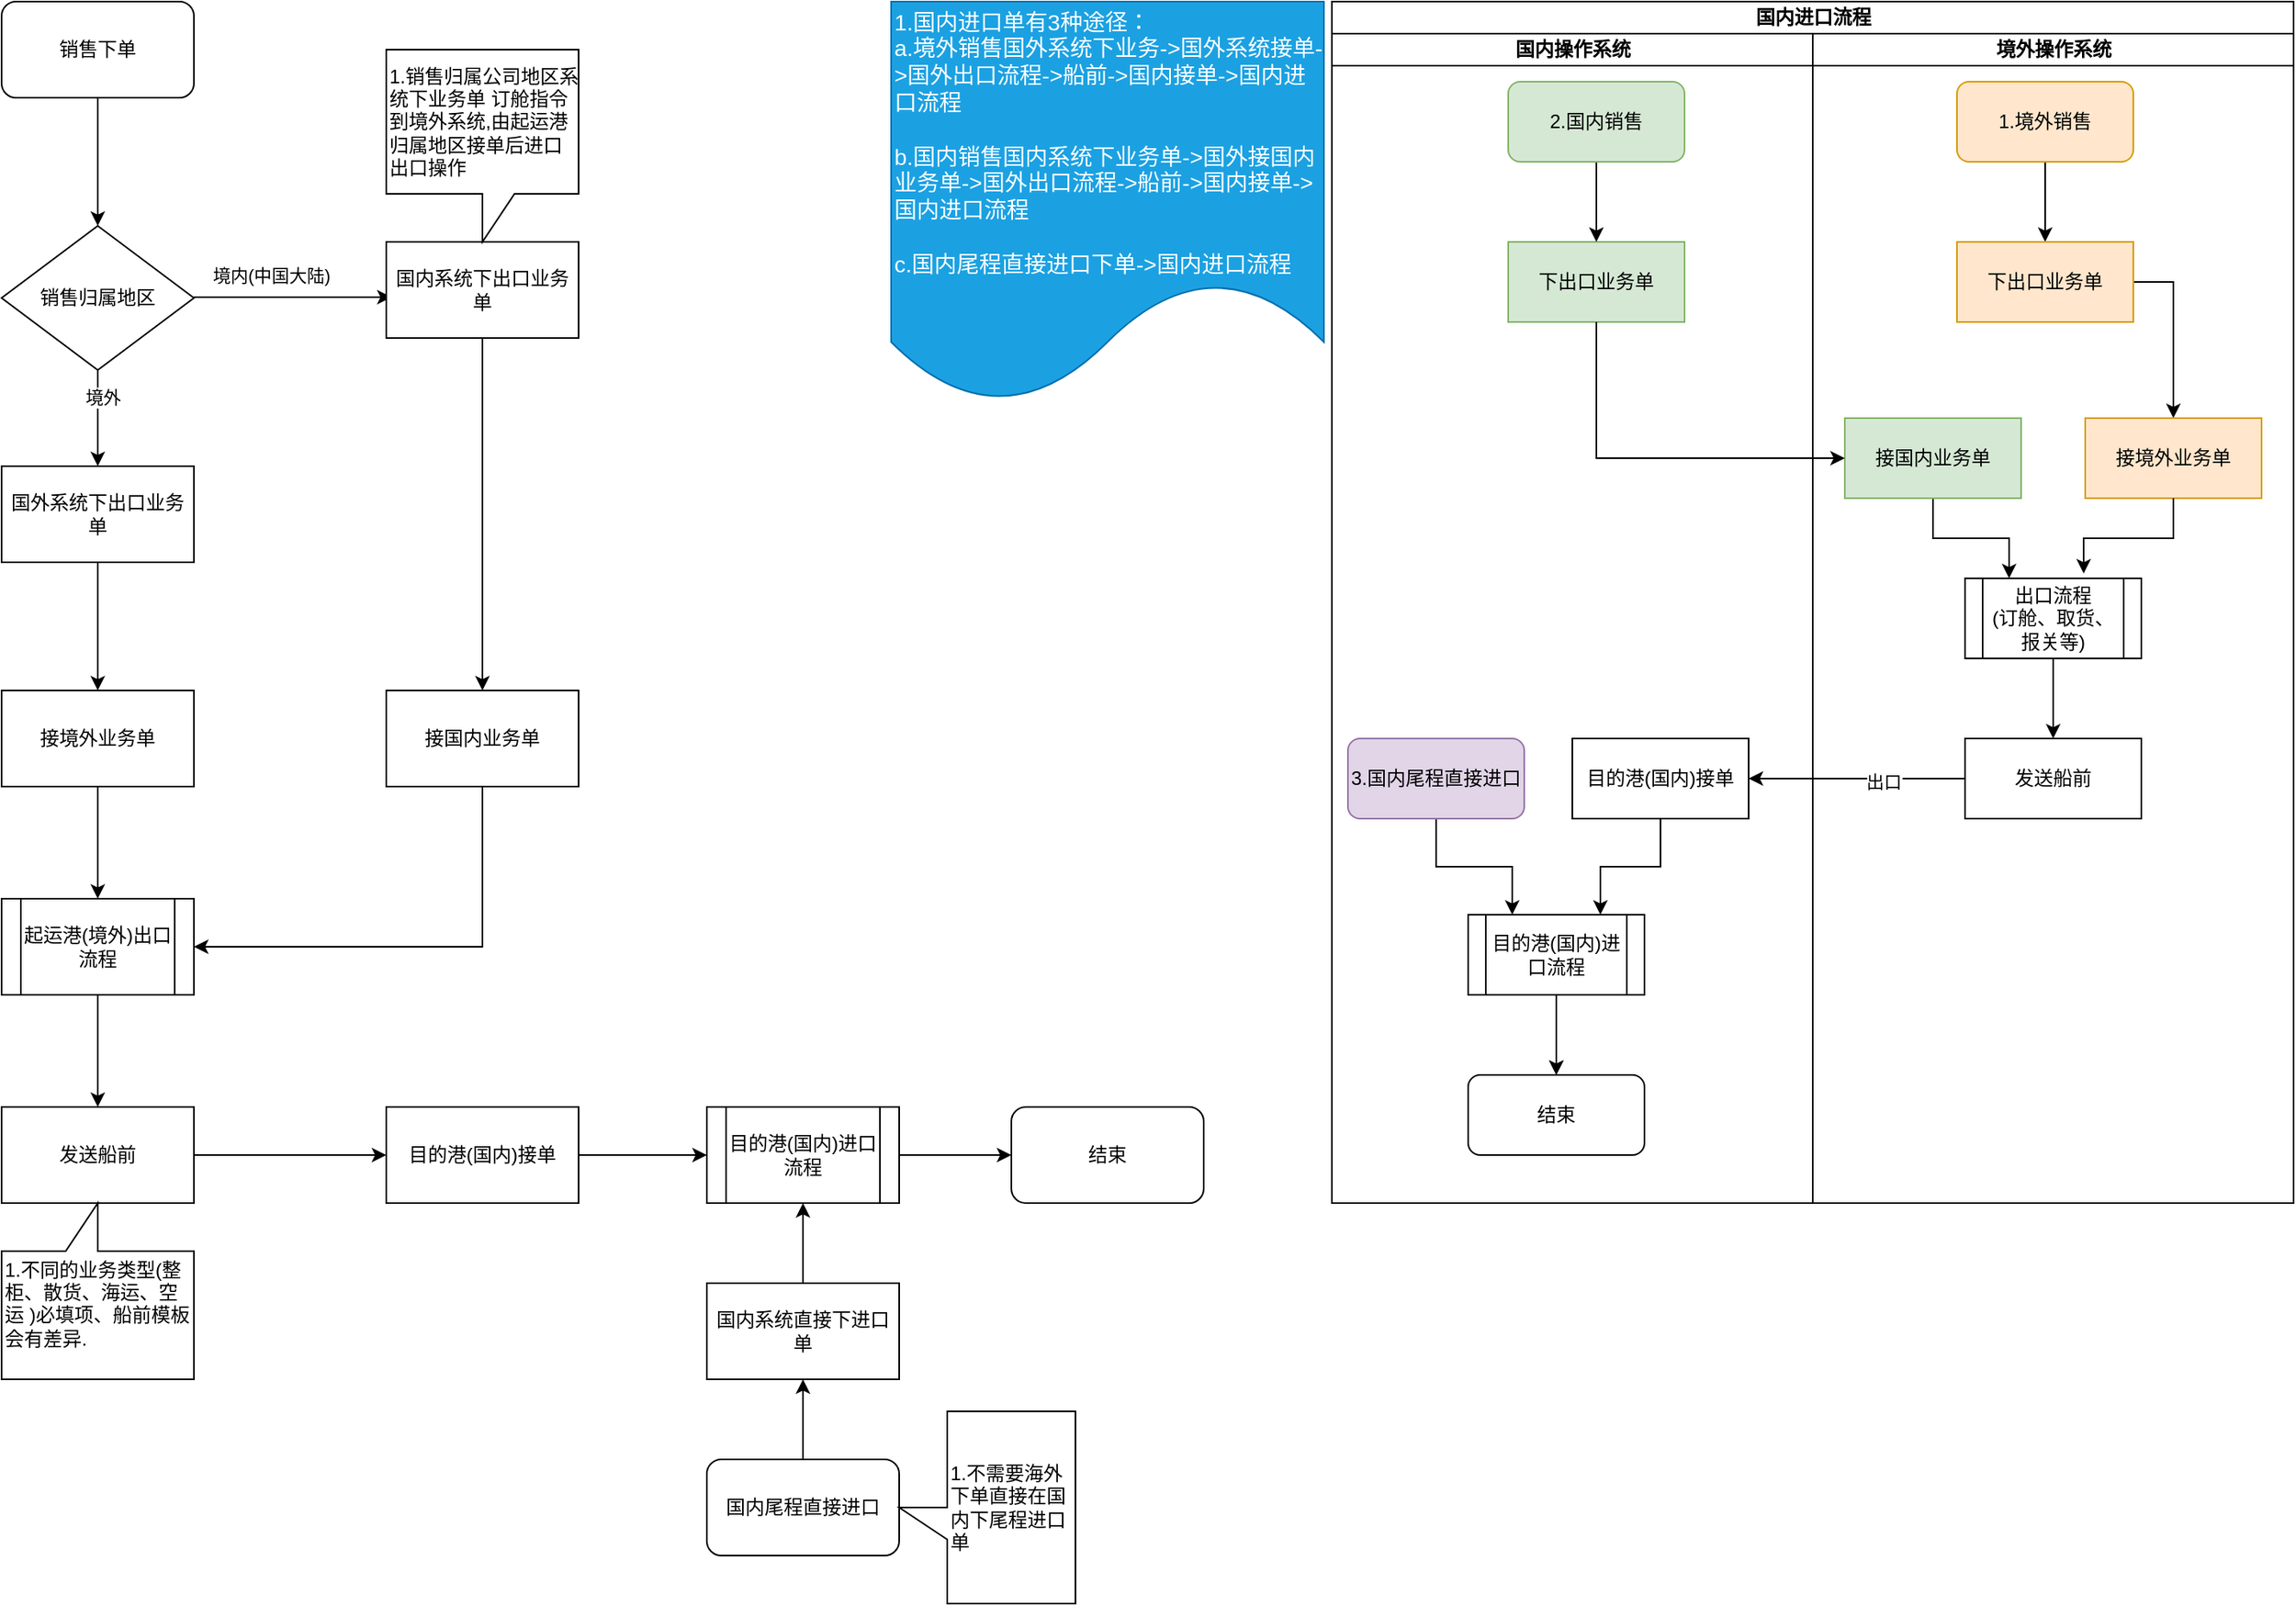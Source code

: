 <mxfile version="24.7.8" pages="2">
  <diagram name="国内进口流程" id="AhHmmcegNvy3BXY6RC_S">
    <mxGraphModel dx="2901" dy="1196" grid="1" gridSize="10" guides="1" tooltips="1" connect="1" arrows="1" fold="1" page="1" pageScale="1" pageWidth="827" pageHeight="1169" math="0" shadow="0">
      <root>
        <mxCell id="0" />
        <mxCell id="1" parent="0" />
        <mxCell id="UbHPToz1K6f48N1Hcz5I-33" value="" style="edgeStyle=orthogonalEdgeStyle;rounded=0;orthogonalLoop=1;jettySize=auto;html=1;" parent="1" source="UbHPToz1K6f48N1Hcz5I-5" target="UbHPToz1K6f48N1Hcz5I-32" edge="1">
          <mxGeometry relative="1" as="geometry" />
        </mxCell>
        <mxCell id="UbHPToz1K6f48N1Hcz5I-5" value="目的港(国内)接单" style="rounded=0;whiteSpace=wrap;html=1;" parent="1" vertex="1">
          <mxGeometry x="-520" y="740" width="120" height="60" as="geometry" />
        </mxCell>
        <mxCell id="UbHPToz1K6f48N1Hcz5I-20" value="" style="edgeStyle=orthogonalEdgeStyle;rounded=0;orthogonalLoop=1;jettySize=auto;html=1;" parent="1" source="UbHPToz1K6f48N1Hcz5I-6" edge="1">
          <mxGeometry relative="1" as="geometry">
            <mxPoint x="-700" y="610" as="targetPoint" />
          </mxGeometry>
        </mxCell>
        <mxCell id="UbHPToz1K6f48N1Hcz5I-6" value="接境外业务单" style="rounded=0;whiteSpace=wrap;html=1;" parent="1" vertex="1">
          <mxGeometry x="-760" y="480" width="120" height="60" as="geometry" />
        </mxCell>
        <mxCell id="UbHPToz1K6f48N1Hcz5I-8" value="结束" style="rounded=1;whiteSpace=wrap;html=1;" parent="1" vertex="1">
          <mxGeometry x="-130" y="740" width="120" height="60" as="geometry" />
        </mxCell>
        <mxCell id="UbHPToz1K6f48N1Hcz5I-22" value="" style="edgeStyle=orthogonalEdgeStyle;rounded=0;orthogonalLoop=1;jettySize=auto;html=1;" parent="1" source="UbHPToz1K6f48N1Hcz5I-9" target="UbHPToz1K6f48N1Hcz5I-10" edge="1">
          <mxGeometry relative="1" as="geometry" />
        </mxCell>
        <mxCell id="UbHPToz1K6f48N1Hcz5I-9" value="销售下单" style="rounded=1;whiteSpace=wrap;html=1;" parent="1" vertex="1">
          <mxGeometry x="-760" y="50" width="120" height="60" as="geometry" />
        </mxCell>
        <mxCell id="UbHPToz1K6f48N1Hcz5I-11" value="" style="edgeStyle=orthogonalEdgeStyle;rounded=0;orthogonalLoop=1;jettySize=auto;html=1;" parent="1" source="6NMZB11fdvwk3czNuHpw-1" target="UbHPToz1K6f48N1Hcz5I-6" edge="1">
          <mxGeometry relative="1" as="geometry" />
        </mxCell>
        <mxCell id="UbHPToz1K6f48N1Hcz5I-14" value="" style="edgeStyle=orthogonalEdgeStyle;rounded=0;orthogonalLoop=1;jettySize=auto;html=1;" parent="1" edge="1">
          <mxGeometry relative="1" as="geometry">
            <mxPoint x="-640.003" y="234.5" as="sourcePoint" />
            <mxPoint x="-516.67" y="234.5" as="targetPoint" />
            <Array as="points">
              <mxPoint x="-596.67" y="234.5" />
              <mxPoint x="-596.67" y="234.5" />
            </Array>
          </mxGeometry>
        </mxCell>
        <mxCell id="UbHPToz1K6f48N1Hcz5I-15" value="境内(中国大陆)" style="edgeLabel;html=1;align=center;verticalAlign=middle;resizable=0;points=[];" parent="UbHPToz1K6f48N1Hcz5I-14" vertex="1" connectable="0">
          <mxGeometry x="-0.229" relative="1" as="geometry">
            <mxPoint y="-14" as="offset" />
          </mxGeometry>
        </mxCell>
        <mxCell id="UbHPToz1K6f48N1Hcz5I-10" value="销售归属地区" style="rhombus;whiteSpace=wrap;html=1;" parent="1" vertex="1">
          <mxGeometry x="-760" y="190" width="120" height="90" as="geometry" />
        </mxCell>
        <mxCell id="UbHPToz1K6f48N1Hcz5I-17" value="" style="edgeStyle=orthogonalEdgeStyle;rounded=0;orthogonalLoop=1;jettySize=auto;html=1;entryX=1;entryY=0.5;entryDx=0;entryDy=0;exitX=0.5;exitY=1;exitDx=0;exitDy=0;" parent="1" source="UbHPToz1K6f48N1Hcz5I-16" target="UbHPToz1K6f48N1Hcz5I-26" edge="1">
          <mxGeometry relative="1" as="geometry" />
        </mxCell>
        <mxCell id="UbHPToz1K6f48N1Hcz5I-16" value="接国内业务单" style="rounded=0;whiteSpace=wrap;html=1;" parent="1" vertex="1">
          <mxGeometry x="-520" y="480" width="120" height="60" as="geometry" />
        </mxCell>
        <mxCell id="UbHPToz1K6f48N1Hcz5I-25" value="" style="edgeStyle=orthogonalEdgeStyle;rounded=0;orthogonalLoop=1;jettySize=auto;html=1;" parent="1" source="UbHPToz1K6f48N1Hcz5I-24" target="UbHPToz1K6f48N1Hcz5I-16" edge="1">
          <mxGeometry relative="1" as="geometry" />
        </mxCell>
        <mxCell id="UbHPToz1K6f48N1Hcz5I-24" value="国内系统下出口业务单" style="rounded=0;whiteSpace=wrap;html=1;" parent="1" vertex="1">
          <mxGeometry x="-520" y="200" width="120" height="60" as="geometry" />
        </mxCell>
        <mxCell id="UbHPToz1K6f48N1Hcz5I-28" value="" style="edgeStyle=orthogonalEdgeStyle;rounded=0;orthogonalLoop=1;jettySize=auto;html=1;" parent="1" source="UbHPToz1K6f48N1Hcz5I-26" target="UbHPToz1K6f48N1Hcz5I-27" edge="1">
          <mxGeometry relative="1" as="geometry" />
        </mxCell>
        <mxCell id="UbHPToz1K6f48N1Hcz5I-26" value="起运港(境外)出口流程" style="shape=process;whiteSpace=wrap;html=1;backgroundOutline=1;" parent="1" vertex="1">
          <mxGeometry x="-760" y="610" width="120" height="60" as="geometry" />
        </mxCell>
        <mxCell id="UbHPToz1K6f48N1Hcz5I-31" style="edgeStyle=orthogonalEdgeStyle;rounded=0;orthogonalLoop=1;jettySize=auto;html=1;exitX=1;exitY=0.5;exitDx=0;exitDy=0;entryX=0;entryY=0.5;entryDx=0;entryDy=0;" parent="1" source="UbHPToz1K6f48N1Hcz5I-27" target="UbHPToz1K6f48N1Hcz5I-5" edge="1">
          <mxGeometry relative="1" as="geometry" />
        </mxCell>
        <mxCell id="UbHPToz1K6f48N1Hcz5I-27" value="发送船前" style="rounded=0;whiteSpace=wrap;html=1;" parent="1" vertex="1">
          <mxGeometry x="-760" y="740" width="120" height="60" as="geometry" />
        </mxCell>
        <mxCell id="UbHPToz1K6f48N1Hcz5I-34" value="" style="edgeStyle=orthogonalEdgeStyle;rounded=0;orthogonalLoop=1;jettySize=auto;html=1;" parent="1" source="UbHPToz1K6f48N1Hcz5I-32" target="UbHPToz1K6f48N1Hcz5I-8" edge="1">
          <mxGeometry relative="1" as="geometry" />
        </mxCell>
        <mxCell id="UbHPToz1K6f48N1Hcz5I-32" value="目的港(国内)进口流程" style="shape=process;whiteSpace=wrap;html=1;backgroundOutline=1;" parent="1" vertex="1">
          <mxGeometry x="-320" y="740" width="120" height="60" as="geometry" />
        </mxCell>
        <mxCell id="UbHPToz1K6f48N1Hcz5I-35" value="1.销售归属公司地区系统下业务单 订舱指令到境外系统,由起运港归属地区接单后进口出口操作" style="shape=callout;whiteSpace=wrap;html=1;perimeter=calloutPerimeter;align=left;" parent="1" vertex="1">
          <mxGeometry x="-520" y="80" width="120" height="120" as="geometry" />
        </mxCell>
        <mxCell id="UbHPToz1K6f48N1Hcz5I-36" value="1.不同的业务类型(整柜、散货、海运、空运 )必填项、船前模板会有差异.&lt;div&gt;&lt;br/&gt;&lt;/div&gt;" style="shape=callout;whiteSpace=wrap;html=1;perimeter=calloutPerimeter;direction=west;align=left;" parent="1" vertex="1">
          <mxGeometry x="-760" y="800" width="120" height="110" as="geometry" />
        </mxCell>
        <mxCell id="UbHPToz1K6f48N1Hcz5I-40" value="" style="edgeStyle=orthogonalEdgeStyle;rounded=0;orthogonalLoop=1;jettySize=auto;html=1;" parent="1" source="UbHPToz1K6f48N1Hcz5I-37" target="UbHPToz1K6f48N1Hcz5I-39" edge="1">
          <mxGeometry relative="1" as="geometry" />
        </mxCell>
        <mxCell id="UbHPToz1K6f48N1Hcz5I-37" value="国内尾程直接进口" style="rounded=1;whiteSpace=wrap;html=1;" parent="1" vertex="1">
          <mxGeometry x="-320" y="960" width="120" height="60" as="geometry" />
        </mxCell>
        <mxCell id="UbHPToz1K6f48N1Hcz5I-41" value="" style="edgeStyle=orthogonalEdgeStyle;rounded=0;orthogonalLoop=1;jettySize=auto;html=1;" parent="1" source="UbHPToz1K6f48N1Hcz5I-39" target="UbHPToz1K6f48N1Hcz5I-32" edge="1">
          <mxGeometry relative="1" as="geometry" />
        </mxCell>
        <mxCell id="UbHPToz1K6f48N1Hcz5I-39" value="国内系统直接下进口单" style="rounded=0;whiteSpace=wrap;html=1;" parent="1" vertex="1">
          <mxGeometry x="-320" y="850" width="120" height="60" as="geometry" />
        </mxCell>
        <mxCell id="UbHPToz1K6f48N1Hcz5I-42" value="&lt;div&gt;1.不需要海外下单直接在国内下尾程进口单&lt;/div&gt;" style="shape=callout;whiteSpace=wrap;html=1;perimeter=calloutPerimeter;direction=south;align=left;" parent="1" vertex="1">
          <mxGeometry x="-200" y="930" width="110" height="120" as="geometry" />
        </mxCell>
        <mxCell id="LM5GH99rpEare9eXCokb-28" value="&lt;font style=&quot;font-size: 14px;&quot;&gt;1.国内进口单有3种途径：&lt;br&gt;a.境外销售国外系统下业务-&amp;gt;国外系统接单-&amp;gt;国外出口流程-&amp;gt;船前-&amp;gt;国内接单-&amp;gt;国内进口流程&lt;br&gt;&lt;br&gt;b.国内销售国内系统下业务单-&amp;gt;国外接国内业务单-&amp;gt;国外出口流程-&amp;gt;船前-&amp;gt;国内接单-&amp;gt;国内进口流程&lt;br&gt;&lt;br&gt;c.国内尾程直接进口下单-&amp;gt;国内进口流程&lt;/font&gt;" style="shape=document;whiteSpace=wrap;html=1;boundedLbl=1;align=left;fillColor=#1ba1e2;strokeColor=#006EAF;fontColor=#ffffff;" parent="1" vertex="1">
          <mxGeometry x="-205" y="50" width="270" height="250" as="geometry" />
        </mxCell>
        <mxCell id="31Nces1ST13gvCS18i_L-1" value="国内进口流程" style="swimlane;childLayout=stackLayout;resizeParent=1;resizeParentMax=0;startSize=20;html=1;" parent="1" vertex="1">
          <mxGeometry x="70" y="50" width="600" height="750" as="geometry" />
        </mxCell>
        <mxCell id="31Nces1ST13gvCS18i_L-2" value="国内操作系统" style="swimlane;startSize=20;html=1;" parent="31Nces1ST13gvCS18i_L-1" vertex="1">
          <mxGeometry y="20" width="300" height="730" as="geometry" />
        </mxCell>
        <mxCell id="31Nces1ST13gvCS18i_L-3" value="下出口业务单" style="rounded=0;whiteSpace=wrap;html=1;fillColor=#d5e8d4;strokeColor=#82b366;" parent="31Nces1ST13gvCS18i_L-2" vertex="1">
          <mxGeometry x="110" y="130" width="110" height="50" as="geometry" />
        </mxCell>
        <mxCell id="31Nces1ST13gvCS18i_L-4" value="" style="edgeStyle=orthogonalEdgeStyle;rounded=0;orthogonalLoop=1;jettySize=auto;html=1;" parent="31Nces1ST13gvCS18i_L-2" source="31Nces1ST13gvCS18i_L-5" target="31Nces1ST13gvCS18i_L-3" edge="1">
          <mxGeometry relative="1" as="geometry" />
        </mxCell>
        <mxCell id="31Nces1ST13gvCS18i_L-5" value="2.国内销售" style="rounded=1;whiteSpace=wrap;html=1;fillColor=#d5e8d4;strokeColor=#82b366;" parent="31Nces1ST13gvCS18i_L-2" vertex="1">
          <mxGeometry x="110" y="30" width="110" height="50" as="geometry" />
        </mxCell>
        <mxCell id="31Nces1ST13gvCS18i_L-6" style="edgeStyle=orthogonalEdgeStyle;rounded=0;orthogonalLoop=1;jettySize=auto;html=1;exitX=0.5;exitY=1;exitDx=0;exitDy=0;entryX=0.25;entryY=0;entryDx=0;entryDy=0;" parent="31Nces1ST13gvCS18i_L-2" source="31Nces1ST13gvCS18i_L-7" target="31Nces1ST13gvCS18i_L-10" edge="1">
          <mxGeometry relative="1" as="geometry" />
        </mxCell>
        <mxCell id="31Nces1ST13gvCS18i_L-7" value="3.国内尾程直接进口" style="rounded=1;whiteSpace=wrap;html=1;fillColor=#e1d5e7;strokeColor=#9673a6;" parent="31Nces1ST13gvCS18i_L-2" vertex="1">
          <mxGeometry x="10" y="440" width="110" height="50" as="geometry" />
        </mxCell>
        <mxCell id="31Nces1ST13gvCS18i_L-8" style="edgeStyle=orthogonalEdgeStyle;rounded=0;orthogonalLoop=1;jettySize=auto;html=1;exitX=0.5;exitY=1;exitDx=0;exitDy=0;entryX=0.75;entryY=0;entryDx=0;entryDy=0;" parent="31Nces1ST13gvCS18i_L-2" source="31Nces1ST13gvCS18i_L-9" target="31Nces1ST13gvCS18i_L-10" edge="1">
          <mxGeometry relative="1" as="geometry" />
        </mxCell>
        <mxCell id="31Nces1ST13gvCS18i_L-9" value="目的港(国内)接单" style="rounded=0;whiteSpace=wrap;html=1;" parent="31Nces1ST13gvCS18i_L-2" vertex="1">
          <mxGeometry x="150" y="440" width="110" height="50" as="geometry" />
        </mxCell>
        <mxCell id="31Nces1ST13gvCS18i_L-10" value="目的港(国内)进口流程" style="shape=process;whiteSpace=wrap;html=1;backgroundOutline=1;" parent="31Nces1ST13gvCS18i_L-2" vertex="1">
          <mxGeometry x="85" y="550" width="110" height="50" as="geometry" />
        </mxCell>
        <mxCell id="31Nces1ST13gvCS18i_L-11" value="结束" style="rounded=1;whiteSpace=wrap;html=1;" parent="31Nces1ST13gvCS18i_L-2" vertex="1">
          <mxGeometry x="85" y="650" width="110" height="50" as="geometry" />
        </mxCell>
        <mxCell id="31Nces1ST13gvCS18i_L-12" value="" style="edgeStyle=orthogonalEdgeStyle;rounded=0;orthogonalLoop=1;jettySize=auto;html=1;" parent="31Nces1ST13gvCS18i_L-2" source="31Nces1ST13gvCS18i_L-10" target="31Nces1ST13gvCS18i_L-11" edge="1">
          <mxGeometry relative="1" as="geometry" />
        </mxCell>
        <mxCell id="31Nces1ST13gvCS18i_L-13" value="" style="edgeStyle=orthogonalEdgeStyle;rounded=0;orthogonalLoop=1;jettySize=auto;html=1;" parent="31Nces1ST13gvCS18i_L-2" source="31Nces1ST13gvCS18i_L-10" target="31Nces1ST13gvCS18i_L-11" edge="1">
          <mxGeometry relative="1" as="geometry" />
        </mxCell>
        <mxCell id="31Nces1ST13gvCS18i_L-14" value="境外操作系统" style="swimlane;startSize=20;html=1;" parent="31Nces1ST13gvCS18i_L-1" vertex="1">
          <mxGeometry x="300" y="20" width="300" height="730" as="geometry" />
        </mxCell>
        <mxCell id="31Nces1ST13gvCS18i_L-15" value="" style="edgeStyle=orthogonalEdgeStyle;rounded=0;orthogonalLoop=1;jettySize=auto;html=1;" parent="31Nces1ST13gvCS18i_L-14" source="31Nces1ST13gvCS18i_L-16" target="31Nces1ST13gvCS18i_L-18" edge="1">
          <mxGeometry relative="1" as="geometry" />
        </mxCell>
        <mxCell id="31Nces1ST13gvCS18i_L-16" value="1.境外销售" style="rounded=1;whiteSpace=wrap;html=1;fillColor=#ffe6cc;strokeColor=#d79b00;" parent="31Nces1ST13gvCS18i_L-14" vertex="1">
          <mxGeometry x="90" y="30" width="110" height="50" as="geometry" />
        </mxCell>
        <mxCell id="31Nces1ST13gvCS18i_L-17" style="edgeStyle=orthogonalEdgeStyle;rounded=0;orthogonalLoop=1;jettySize=auto;html=1;entryX=0.5;entryY=0;entryDx=0;entryDy=0;exitX=1;exitY=0.5;exitDx=0;exitDy=0;" parent="31Nces1ST13gvCS18i_L-14" source="31Nces1ST13gvCS18i_L-18" target="31Nces1ST13gvCS18i_L-24" edge="1">
          <mxGeometry relative="1" as="geometry" />
        </mxCell>
        <mxCell id="31Nces1ST13gvCS18i_L-18" value="下出口业务单" style="rounded=0;whiteSpace=wrap;html=1;fillColor=#ffe6cc;strokeColor=#d79b00;" parent="31Nces1ST13gvCS18i_L-14" vertex="1">
          <mxGeometry x="90" y="130" width="110" height="50" as="geometry" />
        </mxCell>
        <mxCell id="31Nces1ST13gvCS18i_L-19" style="edgeStyle=orthogonalEdgeStyle;rounded=0;orthogonalLoop=1;jettySize=auto;html=1;exitX=0.5;exitY=1;exitDx=0;exitDy=0;entryX=0.25;entryY=0;entryDx=0;entryDy=0;" parent="31Nces1ST13gvCS18i_L-14" source="31Nces1ST13gvCS18i_L-20" target="31Nces1ST13gvCS18i_L-22" edge="1">
          <mxGeometry relative="1" as="geometry" />
        </mxCell>
        <mxCell id="31Nces1ST13gvCS18i_L-20" value="接国内业务单" style="rounded=0;whiteSpace=wrap;html=1;fillColor=#d5e8d4;strokeColor=#82b366;" parent="31Nces1ST13gvCS18i_L-14" vertex="1">
          <mxGeometry x="20" y="240" width="110" height="50" as="geometry" />
        </mxCell>
        <mxCell id="31Nces1ST13gvCS18i_L-21" value="" style="edgeStyle=orthogonalEdgeStyle;rounded=0;orthogonalLoop=1;jettySize=auto;html=1;" parent="31Nces1ST13gvCS18i_L-14" source="31Nces1ST13gvCS18i_L-22" target="31Nces1ST13gvCS18i_L-23" edge="1">
          <mxGeometry relative="1" as="geometry" />
        </mxCell>
        <mxCell id="31Nces1ST13gvCS18i_L-22" value="出口流程&lt;br&gt;(订舱、取货、报关等)" style="shape=process;whiteSpace=wrap;html=1;backgroundOutline=1;" parent="31Nces1ST13gvCS18i_L-14" vertex="1">
          <mxGeometry x="95" y="340" width="110" height="50" as="geometry" />
        </mxCell>
        <mxCell id="31Nces1ST13gvCS18i_L-23" value="发送船前" style="rounded=0;whiteSpace=wrap;html=1;" parent="31Nces1ST13gvCS18i_L-14" vertex="1">
          <mxGeometry x="95" y="440" width="110" height="50" as="geometry" />
        </mxCell>
        <mxCell id="31Nces1ST13gvCS18i_L-24" value="接境外业务单" style="rounded=0;whiteSpace=wrap;html=1;fillColor=#ffe6cc;strokeColor=#d79b00;" parent="31Nces1ST13gvCS18i_L-14" vertex="1">
          <mxGeometry x="170" y="240" width="110" height="50" as="geometry" />
        </mxCell>
        <mxCell id="31Nces1ST13gvCS18i_L-25" style="edgeStyle=orthogonalEdgeStyle;rounded=0;orthogonalLoop=1;jettySize=auto;html=1;exitX=0.5;exitY=1;exitDx=0;exitDy=0;entryX=0.673;entryY=-0.06;entryDx=0;entryDy=0;entryPerimeter=0;" parent="31Nces1ST13gvCS18i_L-14" source="31Nces1ST13gvCS18i_L-24" target="31Nces1ST13gvCS18i_L-22" edge="1">
          <mxGeometry relative="1" as="geometry" />
        </mxCell>
        <mxCell id="31Nces1ST13gvCS18i_L-26" style="edgeStyle=orthogonalEdgeStyle;rounded=0;orthogonalLoop=1;jettySize=auto;html=1;entryX=0;entryY=0.5;entryDx=0;entryDy=0;exitX=0.5;exitY=1;exitDx=0;exitDy=0;" parent="31Nces1ST13gvCS18i_L-1" source="31Nces1ST13gvCS18i_L-3" target="31Nces1ST13gvCS18i_L-20" edge="1">
          <mxGeometry relative="1" as="geometry" />
        </mxCell>
        <mxCell id="31Nces1ST13gvCS18i_L-27" style="edgeStyle=orthogonalEdgeStyle;rounded=0;orthogonalLoop=1;jettySize=auto;html=1;exitX=0;exitY=0.5;exitDx=0;exitDy=0;entryX=1;entryY=0.5;entryDx=0;entryDy=0;" parent="31Nces1ST13gvCS18i_L-1" source="31Nces1ST13gvCS18i_L-23" target="31Nces1ST13gvCS18i_L-9" edge="1">
          <mxGeometry relative="1" as="geometry" />
        </mxCell>
        <mxCell id="31Nces1ST13gvCS18i_L-28" value="出口" style="edgeLabel;html=1;align=center;verticalAlign=middle;resizable=0;points=[];" parent="31Nces1ST13gvCS18i_L-27" vertex="1" connectable="0">
          <mxGeometry x="-0.246" y="2" relative="1" as="geometry">
            <mxPoint as="offset" />
          </mxGeometry>
        </mxCell>
        <mxCell id="6NMZB11fdvwk3czNuHpw-2" value="" style="edgeStyle=orthogonalEdgeStyle;rounded=0;orthogonalLoop=1;jettySize=auto;html=1;" parent="1" source="UbHPToz1K6f48N1Hcz5I-10" target="6NMZB11fdvwk3czNuHpw-1" edge="1">
          <mxGeometry relative="1" as="geometry">
            <mxPoint x="-700" y="280" as="sourcePoint" />
            <mxPoint x="-700" y="480" as="targetPoint" />
          </mxGeometry>
        </mxCell>
        <mxCell id="6NMZB11fdvwk3czNuHpw-5" value="境外" style="edgeLabel;html=1;align=center;verticalAlign=middle;resizable=0;points=[];" parent="6NMZB11fdvwk3czNuHpw-2" vertex="1" connectable="0">
          <mxGeometry x="-0.433" y="3" relative="1" as="geometry">
            <mxPoint as="offset" />
          </mxGeometry>
        </mxCell>
        <mxCell id="6NMZB11fdvwk3czNuHpw-1" value="国外系统下出口业务单" style="rounded=0;whiteSpace=wrap;html=1;" parent="1" vertex="1">
          <mxGeometry x="-760" y="340" width="120" height="60" as="geometry" />
        </mxCell>
      </root>
    </mxGraphModel>
  </diagram>
  <diagram id="gbM9G5uEai5HPNmQ7K14" name="国内出口流程">
    <mxGraphModel dx="2901" dy="1196" grid="1" gridSize="10" guides="1" tooltips="1" connect="1" arrows="1" fold="1" page="1" pageScale="1" pageWidth="827" pageHeight="1169" math="0" shadow="0">
      <root>
        <mxCell id="0" />
        <mxCell id="1" parent="0" />
        <mxCell id="8nzVIna3UTIGo0UW_NBT-1" value="国内出口流程" style="swimlane;childLayout=stackLayout;resizeParent=1;resizeParentMax=0;startSize=20;html=1;" parent="1" vertex="1">
          <mxGeometry x="70" y="50" width="600" height="780" as="geometry" />
        </mxCell>
        <mxCell id="8nzVIna3UTIGo0UW_NBT-2" value="国内操作系统" style="swimlane;startSize=20;html=1;" parent="8nzVIna3UTIGo0UW_NBT-1" vertex="1">
          <mxGeometry y="20" width="300" height="760" as="geometry" />
        </mxCell>
        <mxCell id="8nzVIna3UTIGo0UW_NBT-3" value="下出口业务单" style="rounded=0;whiteSpace=wrap;html=1;fillColor=#d5e8d4;strokeColor=#82b366;" parent="8nzVIna3UTIGo0UW_NBT-2" vertex="1">
          <mxGeometry x="110" y="130" width="110" height="50" as="geometry" />
        </mxCell>
        <mxCell id="8nzVIna3UTIGo0UW_NBT-4" value="" style="edgeStyle=orthogonalEdgeStyle;rounded=0;orthogonalLoop=1;jettySize=auto;html=1;" parent="8nzVIna3UTIGo0UW_NBT-2" source="8nzVIna3UTIGo0UW_NBT-5" target="8nzVIna3UTIGo0UW_NBT-3" edge="1">
          <mxGeometry relative="1" as="geometry" />
        </mxCell>
        <mxCell id="8nzVIna3UTIGo0UW_NBT-5" value="2.国内销售" style="rounded=1;whiteSpace=wrap;html=1;fillColor=#d5e8d4;strokeColor=#82b366;" parent="8nzVIna3UTIGo0UW_NBT-2" vertex="1">
          <mxGeometry x="110" y="30" width="110" height="50" as="geometry" />
        </mxCell>
        <mxCell id="8nzVIna3UTIGo0UW_NBT-22" value="接国内业务单" style="rounded=0;whiteSpace=wrap;html=1;fillColor=#d5e8d4;strokeColor=#82b366;" parent="8nzVIna3UTIGo0UW_NBT-2" vertex="1">
          <mxGeometry x="30" y="270" width="110" height="50" as="geometry" />
        </mxCell>
        <mxCell id="XmTTx2g_Ih_EesOWZDWX-1" style="edgeStyle=orthogonalEdgeStyle;rounded=0;orthogonalLoop=1;jettySize=auto;html=1;entryX=0.5;entryY=0;entryDx=0;entryDy=0;exitX=0;exitY=0.5;exitDx=0;exitDy=0;" parent="8nzVIna3UTIGo0UW_NBT-2" source="8nzVIna3UTIGo0UW_NBT-3" target="8nzVIna3UTIGo0UW_NBT-22" edge="1">
          <mxGeometry relative="1" as="geometry" />
        </mxCell>
        <mxCell id="8nzVIna3UTIGo0UW_NBT-19" value="出口流程&lt;br&gt;(订舱、取货、报关等)" style="shape=process;whiteSpace=wrap;html=1;backgroundOutline=1;" parent="8nzVIna3UTIGo0UW_NBT-2" vertex="1">
          <mxGeometry x="80" y="370" width="110" height="50" as="geometry" />
        </mxCell>
        <mxCell id="XmTTx2g_Ih_EesOWZDWX-4" style="edgeStyle=orthogonalEdgeStyle;rounded=0;orthogonalLoop=1;jettySize=auto;html=1;exitX=0.5;exitY=1;exitDx=0;exitDy=0;entryX=0.25;entryY=0;entryDx=0;entryDy=0;" parent="8nzVIna3UTIGo0UW_NBT-2" source="8nzVIna3UTIGo0UW_NBT-22" target="8nzVIna3UTIGo0UW_NBT-19" edge="1">
          <mxGeometry relative="1" as="geometry" />
        </mxCell>
        <mxCell id="XmTTx2g_Ih_EesOWZDWX-2" value="接境外业务单" style="rounded=0;whiteSpace=wrap;html=1;fillColor=#ffe6cc;strokeColor=#d79b00;" parent="8nzVIna3UTIGo0UW_NBT-2" vertex="1">
          <mxGeometry x="170" y="270" width="110" height="50" as="geometry" />
        </mxCell>
        <mxCell id="XmTTx2g_Ih_EesOWZDWX-5" style="edgeStyle=orthogonalEdgeStyle;rounded=0;orthogonalLoop=1;jettySize=auto;html=1;exitX=0.5;exitY=1;exitDx=0;exitDy=0;entryX=0.673;entryY=-0.06;entryDx=0;entryDy=0;entryPerimeter=0;" parent="8nzVIna3UTIGo0UW_NBT-2" source="XmTTx2g_Ih_EesOWZDWX-2" target="8nzVIna3UTIGo0UW_NBT-19" edge="1">
          <mxGeometry relative="1" as="geometry" />
        </mxCell>
        <mxCell id="8nzVIna3UTIGo0UW_NBT-20" value="发送船前" style="rounded=0;whiteSpace=wrap;html=1;" parent="8nzVIna3UTIGo0UW_NBT-2" vertex="1">
          <mxGeometry x="80" y="470" width="110" height="50" as="geometry" />
        </mxCell>
        <mxCell id="8nzVIna3UTIGo0UW_NBT-18" value="" style="edgeStyle=orthogonalEdgeStyle;rounded=0;orthogonalLoop=1;jettySize=auto;html=1;" parent="8nzVIna3UTIGo0UW_NBT-2" source="8nzVIna3UTIGo0UW_NBT-19" target="8nzVIna3UTIGo0UW_NBT-20" edge="1">
          <mxGeometry relative="1" as="geometry" />
        </mxCell>
        <mxCell id="XmTTx2g_Ih_EesOWZDWX-3" style="edgeStyle=orthogonalEdgeStyle;rounded=0;orthogonalLoop=1;jettySize=auto;html=1;entryX=0.5;entryY=0;entryDx=0;entryDy=0;exitX=0.5;exitY=1;exitDx=0;exitDy=0;" parent="8nzVIna3UTIGo0UW_NBT-1" source="8nzVIna3UTIGo0UW_NBT-17" target="XmTTx2g_Ih_EesOWZDWX-2" edge="1">
          <mxGeometry relative="1" as="geometry" />
        </mxCell>
        <mxCell id="C_8_ARxVG3xDKjCfC6IR-1" style="edgeStyle=orthogonalEdgeStyle;rounded=0;orthogonalLoop=1;jettySize=auto;html=1;entryX=0;entryY=0.5;entryDx=0;entryDy=0;" edge="1" parent="8nzVIna3UTIGo0UW_NBT-1" source="8nzVIna3UTIGo0UW_NBT-20" target="8nzVIna3UTIGo0UW_NBT-7">
          <mxGeometry relative="1" as="geometry" />
        </mxCell>
        <mxCell id="8nzVIna3UTIGo0UW_NBT-13" value="境外操作系统" style="swimlane;startSize=20;html=1;" parent="8nzVIna3UTIGo0UW_NBT-1" vertex="1">
          <mxGeometry x="300" y="20" width="300" height="760" as="geometry" />
        </mxCell>
        <mxCell id="8nzVIna3UTIGo0UW_NBT-14" value="" style="edgeStyle=orthogonalEdgeStyle;rounded=0;orthogonalLoop=1;jettySize=auto;html=1;" parent="8nzVIna3UTIGo0UW_NBT-13" source="8nzVIna3UTIGo0UW_NBT-15" target="8nzVIna3UTIGo0UW_NBT-17" edge="1">
          <mxGeometry relative="1" as="geometry" />
        </mxCell>
        <mxCell id="8nzVIna3UTIGo0UW_NBT-15" value="1.境外销售" style="rounded=1;whiteSpace=wrap;html=1;fillColor=#ffe6cc;strokeColor=#d79b00;" parent="8nzVIna3UTIGo0UW_NBT-13" vertex="1">
          <mxGeometry x="90" y="30" width="110" height="50" as="geometry" />
        </mxCell>
        <mxCell id="8nzVIna3UTIGo0UW_NBT-17" value="下出口业务单" style="rounded=0;whiteSpace=wrap;html=1;fillColor=#ffe6cc;strokeColor=#d79b00;" parent="8nzVIna3UTIGo0UW_NBT-13" vertex="1">
          <mxGeometry x="90" y="130" width="110" height="50" as="geometry" />
        </mxCell>
        <mxCell id="C_8_ARxVG3xDKjCfC6IR-2" value="" style="edgeStyle=orthogonalEdgeStyle;rounded=0;orthogonalLoop=1;jettySize=auto;html=1;" edge="1" parent="8nzVIna3UTIGo0UW_NBT-13" source="8nzVIna3UTIGo0UW_NBT-7" target="8nzVIna3UTIGo0UW_NBT-9">
          <mxGeometry relative="1" as="geometry" />
        </mxCell>
        <mxCell id="8nzVIna3UTIGo0UW_NBT-7" value="目的港接单" style="rounded=0;whiteSpace=wrap;html=1;" parent="8nzVIna3UTIGo0UW_NBT-13" vertex="1">
          <mxGeometry x="60" y="470" width="110" height="50" as="geometry" />
        </mxCell>
        <mxCell id="C_8_ARxVG3xDKjCfC6IR-3" value="" style="edgeStyle=orthogonalEdgeStyle;rounded=0;orthogonalLoop=1;jettySize=auto;html=1;" edge="1" parent="8nzVIna3UTIGo0UW_NBT-13" source="8nzVIna3UTIGo0UW_NBT-9" target="8nzVIna3UTIGo0UW_NBT-10">
          <mxGeometry relative="1" as="geometry" />
        </mxCell>
        <mxCell id="8nzVIna3UTIGo0UW_NBT-9" value="目的港进口流程" style="shape=process;whiteSpace=wrap;html=1;backgroundOutline=1;" parent="8nzVIna3UTIGo0UW_NBT-13" vertex="1">
          <mxGeometry x="60" y="570" width="110" height="50" as="geometry" />
        </mxCell>
        <mxCell id="8nzVIna3UTIGo0UW_NBT-10" value="结束" style="rounded=1;whiteSpace=wrap;html=1;" parent="8nzVIna3UTIGo0UW_NBT-13" vertex="1">
          <mxGeometry x="60" y="670" width="110" height="50" as="geometry" />
        </mxCell>
        <mxCell id="8nzVIna3UTIGo0UW_NBT-26" value="" style="edgeStyle=orthogonalEdgeStyle;rounded=0;orthogonalLoop=1;jettySize=auto;html=1;" parent="1" source="8nzVIna3UTIGo0UW_NBT-27" target="8nzVIna3UTIGo0UW_NBT-47" edge="1">
          <mxGeometry relative="1" as="geometry" />
        </mxCell>
        <mxCell id="8nzVIna3UTIGo0UW_NBT-27" value="目的港接单" style="rounded=0;whiteSpace=wrap;html=1;" parent="1" vertex="1">
          <mxGeometry x="-520" y="710" width="120" height="60" as="geometry" />
        </mxCell>
        <mxCell id="8nzVIna3UTIGo0UW_NBT-28" value="" style="edgeStyle=orthogonalEdgeStyle;rounded=0;orthogonalLoop=1;jettySize=auto;html=1;" parent="1" source="8nzVIna3UTIGo0UW_NBT-29" edge="1">
          <mxGeometry relative="1" as="geometry">
            <mxPoint x="-700" y="490" as="targetPoint" />
          </mxGeometry>
        </mxCell>
        <mxCell id="fPzVaJ6vG77droGWoOxh-1" value="" style="edgeStyle=orthogonalEdgeStyle;rounded=0;orthogonalLoop=1;jettySize=auto;html=1;" parent="1" source="8nzVIna3UTIGo0UW_NBT-29" target="8nzVIna3UTIGo0UW_NBT-37" edge="1">
          <mxGeometry relative="1" as="geometry" />
        </mxCell>
        <mxCell id="8nzVIna3UTIGo0UW_NBT-29" value="国内系统下出口业务单" style="rounded=0;whiteSpace=wrap;html=1;" parent="1" vertex="1">
          <mxGeometry x="-760" y="360" width="120" height="60" as="geometry" />
        </mxCell>
        <mxCell id="8nzVIna3UTIGo0UW_NBT-30" value="结束" style="rounded=1;whiteSpace=wrap;html=1;" parent="1" vertex="1">
          <mxGeometry x="-130" y="710" width="120" height="60" as="geometry" />
        </mxCell>
        <mxCell id="8nzVIna3UTIGo0UW_NBT-31" value="" style="edgeStyle=orthogonalEdgeStyle;rounded=0;orthogonalLoop=1;jettySize=auto;html=1;" parent="1" source="8nzVIna3UTIGo0UW_NBT-32" target="8nzVIna3UTIGo0UW_NBT-37" edge="1">
          <mxGeometry relative="1" as="geometry" />
        </mxCell>
        <mxCell id="8nzVIna3UTIGo0UW_NBT-32" value="销售下单" style="rounded=1;whiteSpace=wrap;html=1;" parent="1" vertex="1">
          <mxGeometry x="-760" y="50" width="120" height="60" as="geometry" />
        </mxCell>
        <mxCell id="8nzVIna3UTIGo0UW_NBT-33" value="" style="edgeStyle=orthogonalEdgeStyle;rounded=0;orthogonalLoop=1;jettySize=auto;html=1;" parent="1" source="8nzVIna3UTIGo0UW_NBT-37" target="8nzVIna3UTIGo0UW_NBT-29" edge="1">
          <mxGeometry relative="1" as="geometry" />
        </mxCell>
        <mxCell id="AeuSHUGTNt5v4EaAvUo8-1" value="国内" style="edgeLabel;html=1;align=center;verticalAlign=middle;resizable=0;points=[];" parent="8nzVIna3UTIGo0UW_NBT-33" vertex="1" connectable="0">
          <mxGeometry x="-0.025" relative="1" as="geometry">
            <mxPoint as="offset" />
          </mxGeometry>
        </mxCell>
        <mxCell id="8nzVIna3UTIGo0UW_NBT-35" value="" style="edgeStyle=orthogonalEdgeStyle;rounded=0;orthogonalLoop=1;jettySize=auto;html=1;" parent="1" edge="1">
          <mxGeometry relative="1" as="geometry">
            <mxPoint x="-640.003" y="234.5" as="sourcePoint" />
            <mxPoint x="-516.67" y="234.5" as="targetPoint" />
            <Array as="points">
              <mxPoint x="-596.67" y="234.5" />
              <mxPoint x="-596.67" y="234.5" />
            </Array>
          </mxGeometry>
        </mxCell>
        <mxCell id="8nzVIna3UTIGo0UW_NBT-36" value="境外" style="edgeLabel;html=1;align=center;verticalAlign=middle;resizable=0;points=[];" parent="8nzVIna3UTIGo0UW_NBT-35" vertex="1" connectable="0">
          <mxGeometry x="-0.229" relative="1" as="geometry">
            <mxPoint y="-14" as="offset" />
          </mxGeometry>
        </mxCell>
        <mxCell id="8nzVIna3UTIGo0UW_NBT-37" value="销售归属地区" style="rhombus;whiteSpace=wrap;html=1;" parent="1" vertex="1">
          <mxGeometry x="-760" y="190" width="120" height="90" as="geometry" />
        </mxCell>
        <mxCell id="8nzVIna3UTIGo0UW_NBT-38" value="" style="edgeStyle=orthogonalEdgeStyle;rounded=0;orthogonalLoop=1;jettySize=auto;html=1;entryX=1;entryY=0.5;entryDx=0;entryDy=0;exitX=0.5;exitY=1;exitDx=0;exitDy=0;" parent="1" source="8nzVIna3UTIGo0UW_NBT-39" target="8nzVIna3UTIGo0UW_NBT-43" edge="1">
          <mxGeometry relative="1" as="geometry" />
        </mxCell>
        <mxCell id="8nzVIna3UTIGo0UW_NBT-39" value="接境外系统业务单" style="rounded=0;whiteSpace=wrap;html=1;" parent="1" vertex="1">
          <mxGeometry x="-520" y="480" width="120" height="60" as="geometry" />
        </mxCell>
        <mxCell id="8nzVIna3UTIGo0UW_NBT-40" value="" style="edgeStyle=orthogonalEdgeStyle;rounded=0;orthogonalLoop=1;jettySize=auto;html=1;" parent="1" source="8nzVIna3UTIGo0UW_NBT-41" target="8nzVIna3UTIGo0UW_NBT-39" edge="1">
          <mxGeometry relative="1" as="geometry" />
        </mxCell>
        <mxCell id="8nzVIna3UTIGo0UW_NBT-41" value="国外系统下出口业务单" style="rounded=0;whiteSpace=wrap;html=1;" parent="1" vertex="1">
          <mxGeometry x="-520" y="200" width="120" height="60" as="geometry" />
        </mxCell>
        <mxCell id="8nzVIna3UTIGo0UW_NBT-42" value="" style="edgeStyle=orthogonalEdgeStyle;rounded=0;orthogonalLoop=1;jettySize=auto;html=1;" parent="1" source="8nzVIna3UTIGo0UW_NBT-43" target="8nzVIna3UTIGo0UW_NBT-45" edge="1">
          <mxGeometry relative="1" as="geometry" />
        </mxCell>
        <mxCell id="8nzVIna3UTIGo0UW_NBT-43" value="起运港(境外)出口流程" style="shape=process;whiteSpace=wrap;html=1;backgroundOutline=1;" parent="1" vertex="1">
          <mxGeometry x="-760" y="600" width="120" height="60" as="geometry" />
        </mxCell>
        <mxCell id="8nzVIna3UTIGo0UW_NBT-44" style="edgeStyle=orthogonalEdgeStyle;rounded=0;orthogonalLoop=1;jettySize=auto;html=1;exitX=1;exitY=0.5;exitDx=0;exitDy=0;entryX=0;entryY=0.5;entryDx=0;entryDy=0;" parent="1" source="8nzVIna3UTIGo0UW_NBT-45" target="8nzVIna3UTIGo0UW_NBT-27" edge="1">
          <mxGeometry relative="1" as="geometry" />
        </mxCell>
        <mxCell id="8nzVIna3UTIGo0UW_NBT-45" value="发送船前" style="rounded=0;whiteSpace=wrap;html=1;" parent="1" vertex="1">
          <mxGeometry x="-760" y="710" width="120" height="60" as="geometry" />
        </mxCell>
        <mxCell id="8nzVIna3UTIGo0UW_NBT-46" value="" style="edgeStyle=orthogonalEdgeStyle;rounded=0;orthogonalLoop=1;jettySize=auto;html=1;" parent="1" source="8nzVIna3UTIGo0UW_NBT-47" target="8nzVIna3UTIGo0UW_NBT-30" edge="1">
          <mxGeometry relative="1" as="geometry" />
        </mxCell>
        <mxCell id="8nzVIna3UTIGo0UW_NBT-47" value="目的港进口流程" style="shape=process;whiteSpace=wrap;html=1;backgroundOutline=1;" parent="1" vertex="1">
          <mxGeometry x="-320" y="710" width="120" height="60" as="geometry" />
        </mxCell>
        <mxCell id="8nzVIna3UTIGo0UW_NBT-48" value="1.销售归属公司地区系统下业务单" style="shape=callout;whiteSpace=wrap;html=1;perimeter=calloutPerimeter;align=left;" parent="1" vertex="1">
          <mxGeometry x="-520" y="80" width="120" height="120" as="geometry" />
        </mxCell>
        <mxCell id="8nzVIna3UTIGo0UW_NBT-49" value="1.不同的业务类型(整柜、散货、海运、空运 )必填项、船前模板会有差异.&lt;div&gt;&lt;br/&gt;&lt;/div&gt;" style="shape=callout;whiteSpace=wrap;html=1;perimeter=calloutPerimeter;direction=west;align=left;" parent="1" vertex="1">
          <mxGeometry x="-760" y="770" width="120" height="110" as="geometry" />
        </mxCell>
        <mxCell id="8nzVIna3UTIGo0UW_NBT-55" value="&lt;font style=&quot;font-size: 14px;&quot;&gt;1.国内出口单有2种途径：&lt;br&gt;a.国内销售国内系统下业务单-&amp;gt;国内出口流程-&amp;gt;船前-&amp;gt;国外接单-&amp;gt;国外进口流程&lt;/font&gt;&lt;div&gt;&lt;font style=&quot;font-size: 14px;&quot;&gt;&lt;br&gt;&lt;/font&gt;&lt;/div&gt;&lt;div&gt;&lt;font style=&quot;font-size: 14px;&quot;&gt;b.境外销售国外系统下业务单-&amp;gt;国内接单-&amp;gt;国内出口流程-&amp;gt;船前-&amp;gt;国外接单-&amp;gt;国外进口流程&lt;br&gt;&lt;br&gt;&lt;/font&gt;&lt;/div&gt;" style="shape=document;whiteSpace=wrap;html=1;boundedLbl=1;align=left;fillColor=#1ba1e2;strokeColor=#006EAF;fontColor=#ffffff;" parent="1" vertex="1">
          <mxGeometry x="-205" y="50" width="270" height="200" as="geometry" />
        </mxCell>
        <mxCell id="UPK9mbEhndq6-n6icwgv-1" value="" style="edgeStyle=orthogonalEdgeStyle;rounded=0;orthogonalLoop=1;jettySize=auto;html=1;" parent="1" source="LIFENVwQtW1Og-lY6Zxv-1" target="8nzVIna3UTIGo0UW_NBT-43" edge="1">
          <mxGeometry relative="1" as="geometry" />
        </mxCell>
        <mxCell id="LIFENVwQtW1Og-lY6Zxv-1" value="接国内系统业务单" style="rounded=0;whiteSpace=wrap;html=1;" parent="1" vertex="1">
          <mxGeometry x="-760" y="480" width="120" height="60" as="geometry" />
        </mxCell>
      </root>
    </mxGraphModel>
  </diagram>
</mxfile>
